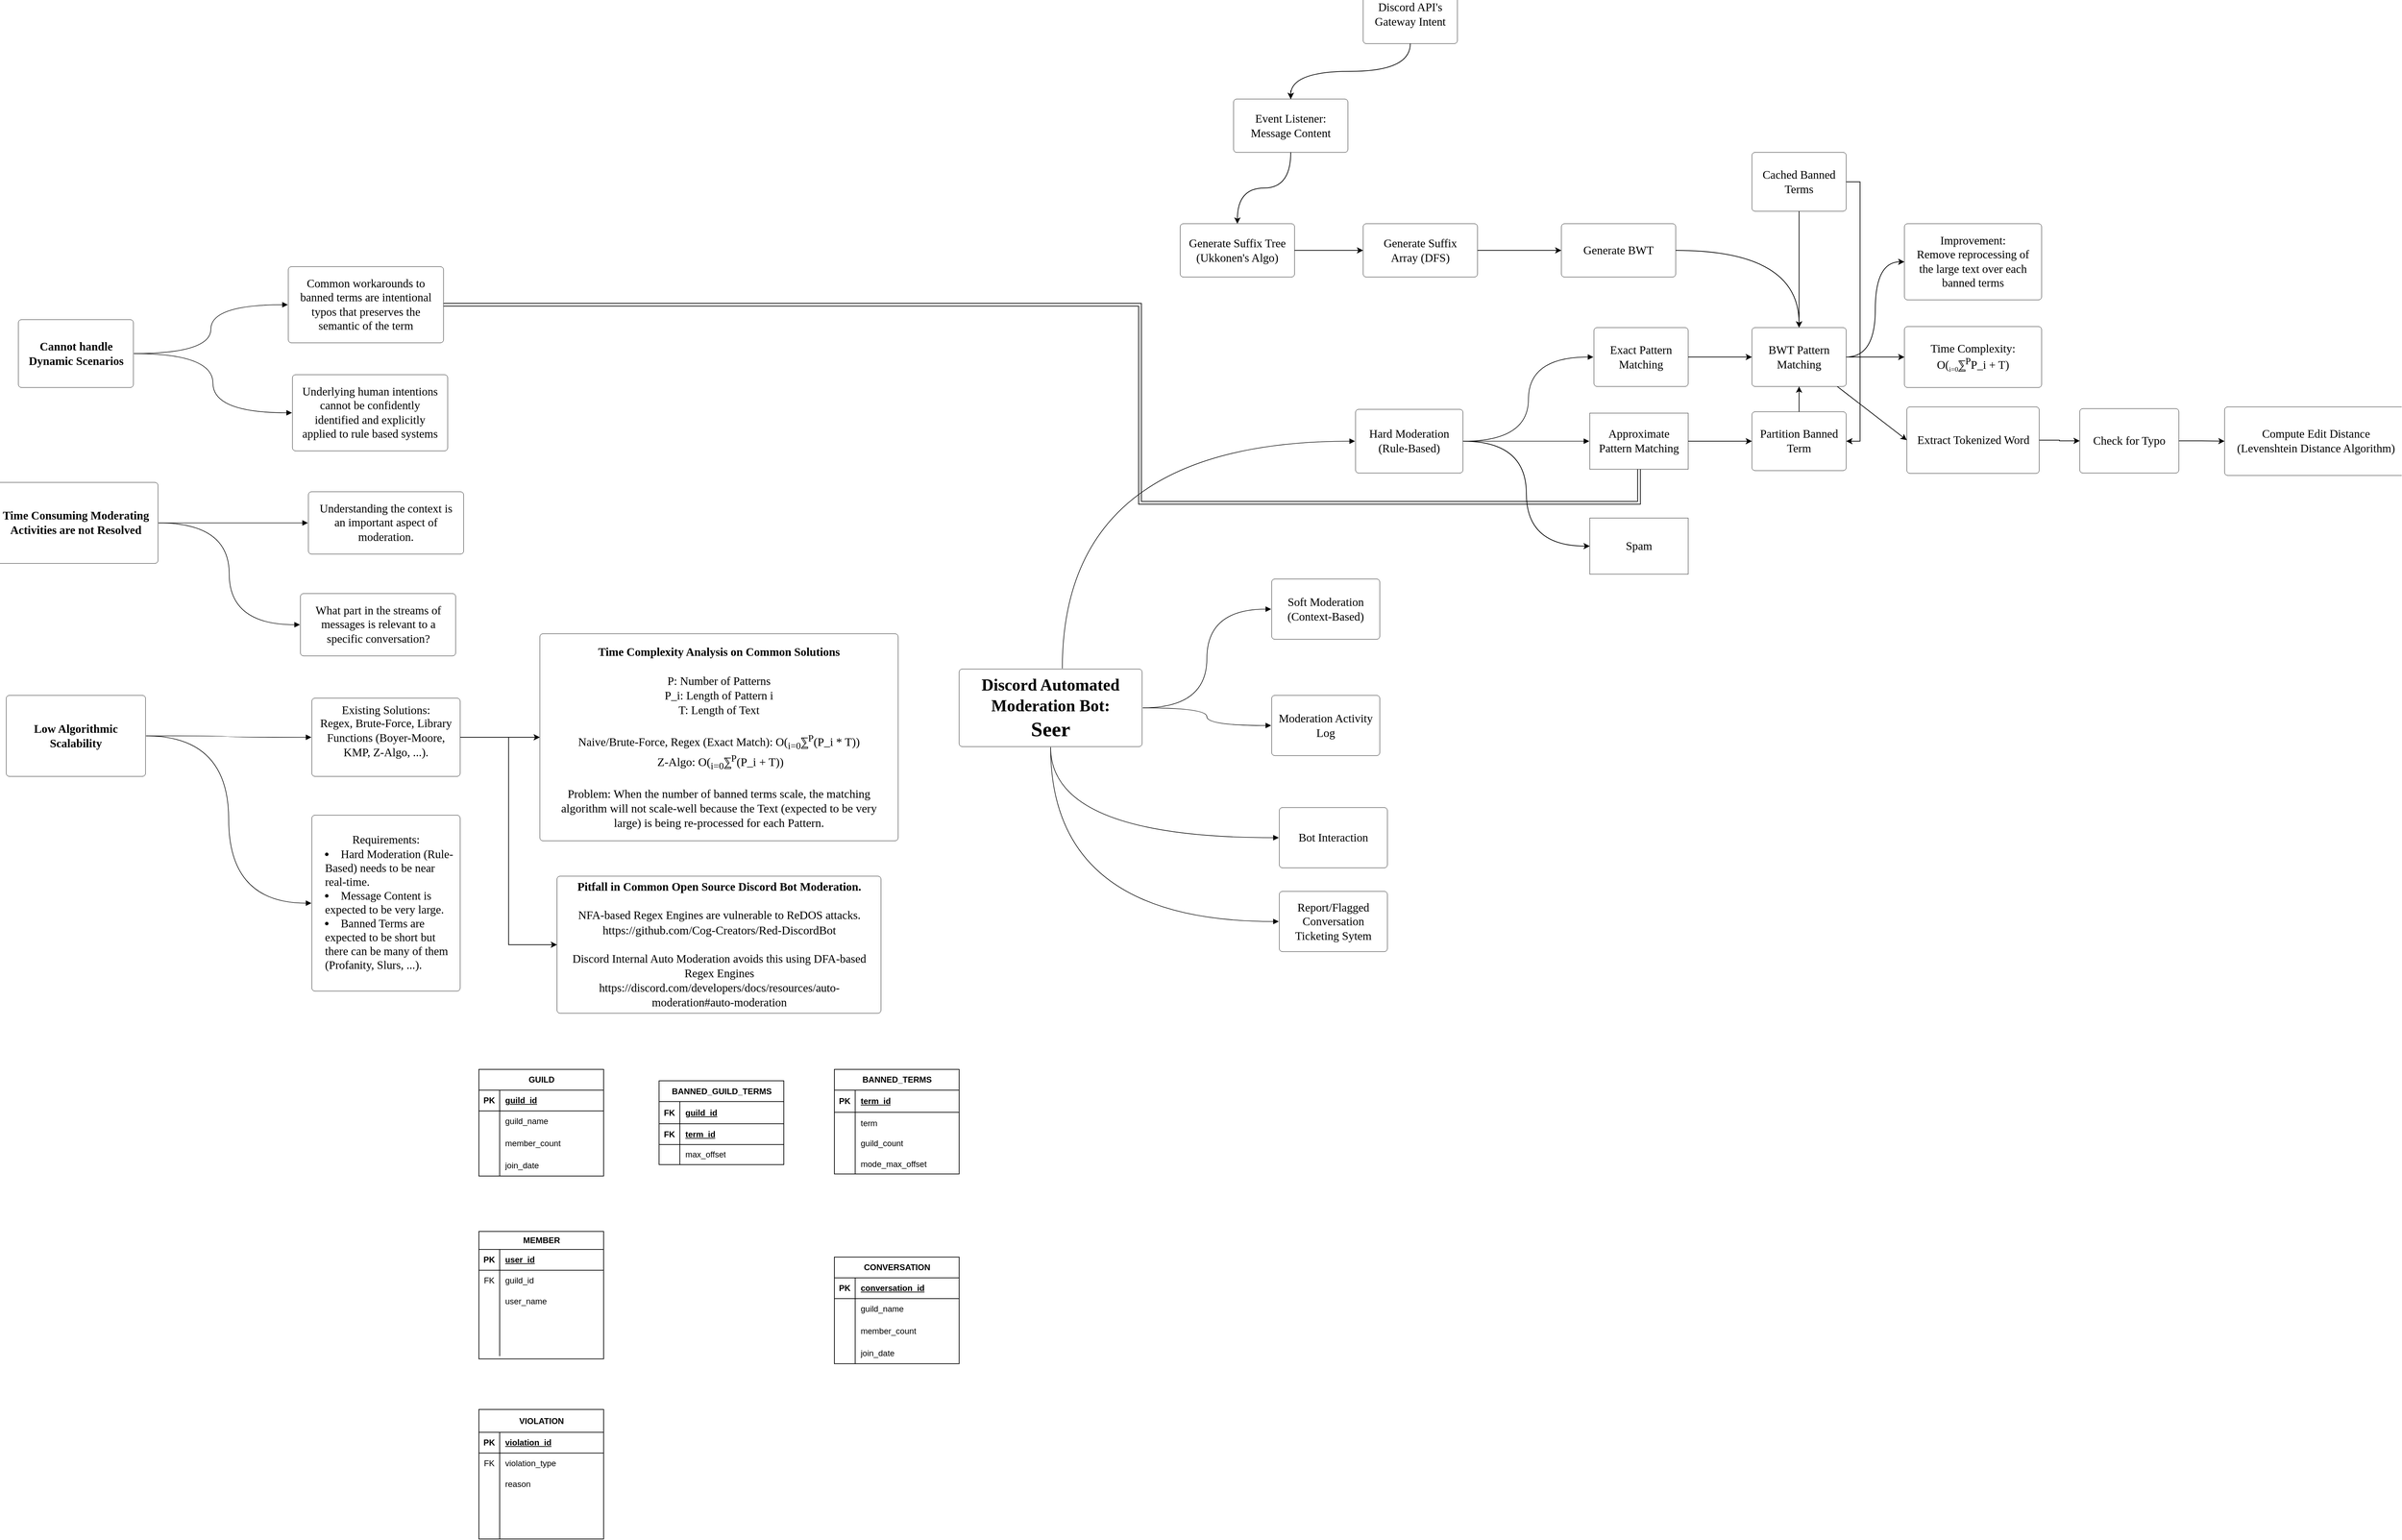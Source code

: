 <mxfile version="27.1.6">
  <diagram name="Page-1" id="3XNTFxSQYcCCBhyseWvk">
    <mxGraphModel dx="2816" dy="926" grid="1" gridSize="11" guides="1" tooltips="1" connect="1" arrows="1" fold="1" page="0" pageScale="1" pageWidth="850" pageHeight="1100" background="none" math="0" shadow="0">
      <root>
        <mxCell id="0" />
        <mxCell id="1" parent="0" />
        <mxCell id="2FGFBQ_vrIf0yYBramS8-2" value="&lt;div style=&quot;display: flex; justify-content: center; text-align: center; align-items: baseline; line-height: 1.25; margin-top: -2px;&quot;&gt;&lt;b style=&quot;&quot;&gt;&lt;font style=&quot;&quot;&gt;&lt;span style=&quot;font-size: 24px;&quot;&gt;Discord Automated Moderation Bot:&lt;/span&gt;&lt;br&gt;&lt;font style=&quot;font-size: 30px;&quot;&gt;Seer&lt;/font&gt;&lt;/font&gt;&lt;/b&gt;&lt;/div&gt;" style="html=1;overflow=block;blockSpacing=1;whiteSpace=wrap;fontSize=13;fontFamily=Liberation Serif;spacing=9;strokeOpacity=100;rounded=1;absoluteArcSize=1;arcSize=9;strokeWidth=NaN;lucidId=I~zrBP98Rxq1;" parent="1" vertex="1">
          <mxGeometry x="-429" y="944" width="264" height="112" as="geometry" />
        </mxCell>
        <mxCell id="2FGFBQ_vrIf0yYBramS8-3" value="&lt;b&gt;Cannot handle Dynamic Scenarios&lt;/b&gt;" style="html=1;overflow=block;blockSpacing=1;whiteSpace=wrap;fontSize=16.7;fontFamily=Liberation Serif;spacing=9;strokeOpacity=100;rounded=1;absoluteArcSize=1;arcSize=9;strokeWidth=NaN;lucidId=sbArgqK342RI;" parent="1" vertex="1">
          <mxGeometry x="-1786.5" y="439.5" width="166" height="98" as="geometry" />
        </mxCell>
        <mxCell id="2FGFBQ_vrIf0yYBramS8-4" value="&lt;b&gt;Time Consuming Moderating Activities are not Resolved&lt;/b&gt;" style="html=1;overflow=block;blockSpacing=1;whiteSpace=wrap;fontSize=16.7;fontFamily=Liberation Serif;spacing=9;strokeOpacity=100;rounded=1;absoluteArcSize=1;arcSize=9;strokeWidth=NaN;lucidId=EdAr~.gA0~f1;" parent="1" vertex="1">
          <mxGeometry x="-1822" y="674.5" width="237" height="117" as="geometry" />
        </mxCell>
        <mxCell id="2FGFBQ_vrIf0yYBramS8-5" value="&lt;b&gt;Low Algorithmic Scalability&lt;/b&gt;" style="html=1;overflow=block;blockSpacing=1;whiteSpace=wrap;fontSize=16.7;fontFamily=Liberation Serif;spacing=9;strokeOpacity=100;rounded=1;absoluteArcSize=1;arcSize=9;strokeWidth=NaN;lucidId=ShArEx~Lhpjt;" parent="1" vertex="1">
          <mxGeometry x="-1804" y="982" width="201" height="117" as="geometry" />
        </mxCell>
        <mxCell id="a9H1on18fe4t332UjABL-3" style="edgeStyle=orthogonalEdgeStyle;curved=1;rounded=0;orthogonalLoop=1;jettySize=auto;html=1;exitX=1;exitY=0.5;exitDx=0;exitDy=0;entryX=0;entryY=0.5;entryDx=0;entryDy=0;" parent="1" source="2FGFBQ_vrIf0yYBramS8-6" target="a9H1on18fe4t332UjABL-1" edge="1">
          <mxGeometry relative="1" as="geometry" />
        </mxCell>
        <mxCell id="2FGFBQ_vrIf0yYBramS8-6" value="Hard Moderation (Rule-Based)" style="html=1;overflow=block;blockSpacing=1;whiteSpace=wrap;fontSize=16.7;fontFamily=Liberation Serif;spacing=9;strokeOpacity=100;rounded=1;absoluteArcSize=1;arcSize=9;strokeWidth=NaN;lucidId=SkArhsacxUcV;" parent="1" vertex="1">
          <mxGeometry x="143" y="569" width="155" height="92" as="geometry" />
        </mxCell>
        <mxCell id="2FGFBQ_vrIf0yYBramS8-7" value="Soft Moderation (Context-Based)" style="html=1;overflow=block;blockSpacing=1;whiteSpace=wrap;fontSize=16.7;fontFamily=Liberation Serif;spacing=9;strokeOpacity=100;rounded=1;absoluteArcSize=1;arcSize=9;strokeWidth=NaN;lucidId=1kArZPC6Tyem;" parent="1" vertex="1">
          <mxGeometry x="22" y="814" width="156" height="87" as="geometry" />
        </mxCell>
        <mxCell id="2FGFBQ_vrIf0yYBramS8-8" value="" style="html=1;jettySize=18;whiteSpace=wrap;fontSize=13;strokeOpacity=100;strokeWidth=0.8;rounded=1;arcSize=12;curved=1;startArrow=none;endArrow=block;endFill=1;exitX=0.564;exitY=-0.008;exitPerimeter=0;entryX=-0.005;entryY=0.5;entryPerimeter=0;lucidId=BlAr1ml1R~h.;edgeStyle=orthogonalEdgeStyle;" parent="1" source="2FGFBQ_vrIf0yYBramS8-2" target="2FGFBQ_vrIf0yYBramS8-6" edge="1">
          <mxGeometry width="100" height="100" relative="1" as="geometry" />
        </mxCell>
        <mxCell id="2FGFBQ_vrIf0yYBramS8-9" value="" style="html=1;jettySize=18;whiteSpace=wrap;fontSize=13;strokeOpacity=100;strokeWidth=0.8;rounded=1;arcSize=12;curved=1;startArrow=none;endArrow=block;endFill=1;exitX=1.004;exitY=0.5;exitPerimeter=0;entryX=-0.005;entryY=0.5;entryPerimeter=0;lucidId=DlArk4mFL0Jv;edgeStyle=orthogonalEdgeStyle;" parent="1" source="2FGFBQ_vrIf0yYBramS8-2" target="2FGFBQ_vrIf0yYBramS8-7" edge="1">
          <mxGeometry width="100" height="100" relative="1" as="geometry" />
        </mxCell>
        <mxCell id="2FGFBQ_vrIf0yYBramS8-10" value="Report/Flagged Conversation Ticketing Sytem" style="html=1;overflow=block;blockSpacing=1;whiteSpace=wrap;fontSize=16.7;fontFamily=Liberation Serif;spacing=9;strokeOpacity=100;rounded=1;absoluteArcSize=1;arcSize=9;strokeWidth=NaN;lucidId=cmArEo6nTfix;" parent="1" vertex="1">
          <mxGeometry x="33" y="1265" width="156" height="87" as="geometry" />
        </mxCell>
        <mxCell id="2FGFBQ_vrIf0yYBramS8-11" value="" style="html=1;jettySize=18;whiteSpace=wrap;fontSize=13;strokeOpacity=100;strokeWidth=0.8;rounded=1;arcSize=12;curved=1;startArrow=none;endArrow=block;endFill=1;exitX=0.5;exitY=1.008;exitPerimeter=0;entryX=-0.005;entryY=0.5;entryPerimeter=0;lucidId=1nArkaziF4ny;edgeStyle=orthogonalEdgeStyle;" parent="1" source="2FGFBQ_vrIf0yYBramS8-2" target="2FGFBQ_vrIf0yYBramS8-10" edge="1">
          <mxGeometry width="100" height="100" relative="1" as="geometry" />
        </mxCell>
        <mxCell id="2FGFBQ_vrIf0yYBramS8-12" value="Moderation Activity Log" style="html=1;overflow=block;blockSpacing=1;whiteSpace=wrap;fontSize=16.7;fontFamily=Liberation Serif;spacing=9;strokeOpacity=100;rounded=1;absoluteArcSize=1;arcSize=9;strokeWidth=NaN;lucidId=9nArPjrvxXt1;" parent="1" vertex="1">
          <mxGeometry x="22" y="982" width="156" height="87" as="geometry" />
        </mxCell>
        <mxCell id="2FGFBQ_vrIf0yYBramS8-13" value="" style="html=1;jettySize=18;whiteSpace=wrap;fontSize=13;strokeOpacity=100;strokeWidth=0.8;rounded=1;arcSize=12;curved=1;startArrow=none;endArrow=block;endFill=1;exitX=1.004;exitY=0.5;exitPerimeter=0;entryX=-0.005;entryY=0.5;entryPerimeter=0;lucidId=poArhmmf1yh7;edgeStyle=orthogonalEdgeStyle;" parent="1" source="2FGFBQ_vrIf0yYBramS8-2" target="2FGFBQ_vrIf0yYBramS8-12" edge="1">
          <mxGeometry width="100" height="100" relative="1" as="geometry" />
        </mxCell>
        <mxCell id="NHAxA7DP7fW1XG9nDN0d-18" style="edgeStyle=orthogonalEdgeStyle;curved=1;rounded=0;orthogonalLoop=1;jettySize=auto;html=1;exitX=1;exitY=0.5;exitDx=0;exitDy=0;" parent="1" source="2FGFBQ_vrIf0yYBramS8-14" target="NHAxA7DP7fW1XG9nDN0d-17" edge="1">
          <mxGeometry relative="1" as="geometry" />
        </mxCell>
        <mxCell id="2FGFBQ_vrIf0yYBramS8-14" value="Exact Pattern Matching" style="html=1;overflow=block;blockSpacing=1;whiteSpace=wrap;fontSize=16.7;fontFamily=Liberation Serif;spacing=9;strokeOpacity=100;rounded=1;absoluteArcSize=1;arcSize=9;strokeWidth=NaN;lucidId=.oArof~L8ejZ;" parent="1" vertex="1">
          <mxGeometry x="487" y="451" width="136" height="85" as="geometry" />
        </mxCell>
        <mxCell id="2FGFBQ_vrIf0yYBramS8-46" style="edgeStyle=orthogonalEdgeStyle;shape=link;rounded=0;orthogonalLoop=1;jettySize=auto;html=1;entryX=1;entryY=0.5;entryDx=0;entryDy=0;" parent="1" source="2FGFBQ_vrIf0yYBramS8-15" target="2FGFBQ_vrIf0yYBramS8-20" edge="1">
          <mxGeometry relative="1" as="geometry">
            <Array as="points">
              <mxPoint x="552" y="704" />
              <mxPoint x="-168" y="704" />
              <mxPoint x="-168" y="418" />
              <mxPoint x="-1167" y="418" />
            </Array>
          </mxGeometry>
        </mxCell>
        <mxCell id="NHAxA7DP7fW1XG9nDN0d-35" style="edgeStyle=orthogonalEdgeStyle;curved=1;rounded=0;orthogonalLoop=1;jettySize=auto;html=1;" parent="1" source="2FGFBQ_vrIf0yYBramS8-15" target="NHAxA7DP7fW1XG9nDN0d-30" edge="1">
          <mxGeometry relative="1" as="geometry" />
        </mxCell>
        <mxCell id="2FGFBQ_vrIf0yYBramS8-15" value="Approximate Pattern Matching" style="html=1;overflow=block;blockSpacing=1;whiteSpace=wrap;fontSize=16.7;fontFamily=Liberation Serif;spacing=9;strokeOpacity=100;rounded=1;absoluteArcSize=1;arcSize=0;strokeWidth=NaN;lucidId=jpArh5tXi4C4;" parent="1" vertex="1">
          <mxGeometry x="481" y="574.5" width="142" height="81" as="geometry" />
        </mxCell>
        <mxCell id="2FGFBQ_vrIf0yYBramS8-16" value="" style="html=1;jettySize=18;whiteSpace=wrap;fontSize=13;strokeOpacity=100;strokeWidth=0.8;rounded=1;arcSize=12;curved=1;startArrow=none;endArrow=block;endFill=1;exitX=1.005;exitY=0.5;exitPerimeter=0;entryX=-0.006;entryY=0.5;entryPerimeter=0;lucidId=zpArzoGXioJ0;edgeStyle=orthogonalEdgeStyle;" parent="1" source="2FGFBQ_vrIf0yYBramS8-6" target="2FGFBQ_vrIf0yYBramS8-14" edge="1">
          <mxGeometry width="100" height="100" relative="1" as="geometry" />
        </mxCell>
        <mxCell id="2FGFBQ_vrIf0yYBramS8-17" value="" style="html=1;jettySize=18;whiteSpace=wrap;fontSize=13;strokeOpacity=100;strokeWidth=0.8;rounded=1;arcSize=12;curved=1;startArrow=none;endArrow=block;endFill=1;exitX=1.005;exitY=0.5;exitPerimeter=0;entryX=-0.005;entryY=0.5;entryPerimeter=0;lucidId=FpArXSA7FsKY;edgeStyle=orthogonalEdgeStyle;" parent="1" source="2FGFBQ_vrIf0yYBramS8-6" target="2FGFBQ_vrIf0yYBramS8-15" edge="1">
          <mxGeometry width="100" height="100" relative="1" as="geometry" />
        </mxCell>
        <mxCell id="2FGFBQ_vrIf0yYBramS8-20" value="Common workarounds to banned terms are intentional typos that preserves the semantic of the term " style="html=1;overflow=block;blockSpacing=1;whiteSpace=wrap;fontSize=16.7;fontFamily=Liberation Serif;spacing=9;strokeOpacity=100;rounded=1;absoluteArcSize=1;arcSize=9;strokeWidth=NaN;lucidId=GMQrAjSrDB5_;" parent="1" vertex="1">
          <mxGeometry x="-1397" y="363" width="224" height="110" as="geometry" />
        </mxCell>
        <mxCell id="2FGFBQ_vrIf0yYBramS8-22" value="Underlying human intentions cannot be confidently identified and explicitly applied to rule based systems" style="html=1;overflow=block;blockSpacing=1;whiteSpace=wrap;fontSize=16.7;fontFamily=Liberation Serif;spacing=9;strokeOpacity=100;rounded=1;absoluteArcSize=1;arcSize=9;strokeWidth=NaN;lucidId=fRQrsjbgfOsl;" parent="1" vertex="1">
          <mxGeometry x="-1391" y="519" width="224" height="110" as="geometry" />
        </mxCell>
        <mxCell id="2FGFBQ_vrIf0yYBramS8-21" value="" style="html=1;jettySize=18;whiteSpace=wrap;fontSize=13;strokeOpacity=100;strokeWidth=0.8;rounded=1;arcSize=12;curved=1;startArrow=none;endArrow=block;endFill=1;exitX=1.005;exitY=0.5;exitPerimeter=0;entryX=-0.003;entryY=0.5;entryPerimeter=0;lucidId=TQQr5YlVdPNO;edgeStyle=orthogonalEdgeStyle;" parent="1" source="2FGFBQ_vrIf0yYBramS8-3" target="2FGFBQ_vrIf0yYBramS8-20" edge="1">
          <mxGeometry width="100" height="100" relative="1" as="geometry" />
        </mxCell>
        <mxCell id="2FGFBQ_vrIf0yYBramS8-23" value="" style="html=1;jettySize=18;whiteSpace=wrap;fontSize=13;strokeOpacity=100;strokeWidth=0.8;rounded=1;arcSize=12;curved=1;startArrow=none;endArrow=block;endFill=1;exitX=1.005;exitY=0.5;exitPerimeter=0;entryX=-0.003;entryY=0.5;entryPerimeter=0;lucidId=h.RrzyvCOwPt;edgeStyle=orthogonalEdgeStyle;" parent="1" source="2FGFBQ_vrIf0yYBramS8-3" target="2FGFBQ_vrIf0yYBramS8-22" edge="1">
          <mxGeometry width="100" height="100" relative="1" as="geometry" />
        </mxCell>
        <mxCell id="2FGFBQ_vrIf0yYBramS8-24" value="Understanding the context is an important aspect of moderation." style="html=1;overflow=block;blockSpacing=1;whiteSpace=wrap;fontSize=16.7;fontFamily=Liberation Serif;spacing=9;strokeOpacity=100;rounded=1;absoluteArcSize=1;arcSize=9;strokeWidth=NaN;lucidId=7dSrX2SArxJk;" parent="1" vertex="1">
          <mxGeometry x="-1368" y="688" width="224" height="90" as="geometry" />
        </mxCell>
        <mxCell id="2FGFBQ_vrIf0yYBramS8-25" value="" style="html=1;jettySize=18;whiteSpace=wrap;fontSize=13;strokeOpacity=100;strokeWidth=0.8;rounded=1;arcSize=12;curved=1;startArrow=none;endArrow=block;endFill=1;exitX=1.003;exitY=0.5;exitPerimeter=0;entryX=-0.003;entryY=0.5;entryPerimeter=0;lucidId=noSrhINv7O~1;edgeStyle=orthogonalEdgeStyle;" parent="1" source="2FGFBQ_vrIf0yYBramS8-4" target="2FGFBQ_vrIf0yYBramS8-24" edge="1">
          <mxGeometry width="100" height="100" relative="1" as="geometry" />
        </mxCell>
        <mxCell id="2FGFBQ_vrIf0yYBramS8-26" value="What part in the streams of messages is relevant to a specific conversation?" style="html=1;overflow=block;blockSpacing=1;whiteSpace=wrap;fontSize=16.7;fontFamily=Liberation Serif;spacing=9;strokeOpacity=100;rounded=1;absoluteArcSize=1;arcSize=9;strokeWidth=NaN;lucidId=QoSrdTFWGcnr;" parent="1" vertex="1">
          <mxGeometry x="-1379.5" y="835" width="224" height="90" as="geometry" />
        </mxCell>
        <mxCell id="2FGFBQ_vrIf0yYBramS8-27" value="" style="html=1;jettySize=18;whiteSpace=wrap;fontSize=13;strokeOpacity=100;strokeWidth=0.8;rounded=1;arcSize=12;curved=1;startArrow=none;endArrow=block;endFill=1;exitX=1.003;exitY=0.5;exitPerimeter=0;entryX=-0.003;entryY=0.5;entryPerimeter=0;lucidId=ypSrLVchJN8V;edgeStyle=orthogonalEdgeStyle;" parent="1" source="2FGFBQ_vrIf0yYBramS8-4" target="2FGFBQ_vrIf0yYBramS8-26" edge="1">
          <mxGeometry width="100" height="100" relative="1" as="geometry" />
        </mxCell>
        <mxCell id="cgpnfaBYFZRDmZWE0M_2-11" style="edgeStyle=orthogonalEdgeStyle;rounded=0;orthogonalLoop=1;jettySize=auto;html=1;" parent="1" source="2FGFBQ_vrIf0yYBramS8-28" target="NHAxA7DP7fW1XG9nDN0d-24" edge="1">
          <mxGeometry relative="1" as="geometry">
            <mxPoint x="-1045" y="1025.235" as="targetPoint" />
          </mxGeometry>
        </mxCell>
        <mxCell id="cgpnfaBYFZRDmZWE0M_2-12" style="edgeStyle=orthogonalEdgeStyle;rounded=0;orthogonalLoop=1;jettySize=auto;html=1;entryX=0;entryY=0.5;entryDx=0;entryDy=0;" parent="1" source="2FGFBQ_vrIf0yYBramS8-28" target="cgpnfaBYFZRDmZWE0M_2-2" edge="1">
          <mxGeometry relative="1" as="geometry" />
        </mxCell>
        <mxCell id="2FGFBQ_vrIf0yYBramS8-28" value="&lt;div style=&quot;display: flex; justify-content: center; text-align: center; align-items: baseline; font-size: 0; line-height: 1.25;margin-top: -2px;&quot;&gt;&lt;span&gt;&lt;span style=&quot;font-size:16.7px;font-family: Liberation Serif;&quot;&gt;Existing Solutions:&#xa;&lt;/span&gt;&lt;/span&gt;&lt;/div&gt;&lt;div style=&quot;display: flex; justify-content: center; text-align: center; align-items: baseline; font-size: 0; line-height: 1.25;margin-top: -2px;&quot;&gt;&lt;span&gt;&lt;span style=&quot;font-size:16.7px;font-family: Liberation Serif;&quot;&gt;Regex, Brute-Force, Library Functions (Boyer-Moore, KMP, Z-Algo, ...).&#xa;&lt;/span&gt;&lt;/span&gt;&lt;/div&gt;&lt;div style=&quot;display: flex; justify-content: center; text-align: center; align-items: baseline; font-size: 0; line-height: 1.25;margin-top: -2px;&quot;&gt;&lt;span&gt;&lt;span style=&quot;font-size:16.7px;font-family: Liberation Serif;&quot;&gt;&#xa;&lt;/span&gt;&lt;/span&gt;&lt;/div&gt;&lt;div style=&quot;display: flex; justify-content: center; text-align: center; align-items: baseline; font-size: 0; line-height: 1.25;margin-top: -2px;&quot;&gt;&lt;span&gt;&lt;/span&gt;&lt;/div&gt;" style="html=1;overflow=block;blockSpacing=1;whiteSpace=wrap;fontSize=13;fontFamily=Liberation Serif;spacing=9;strokeOpacity=100;rounded=1;absoluteArcSize=1;arcSize=9;strokeWidth=NaN;lucidId=gzSr-hWCiP87;" parent="1" vertex="1">
          <mxGeometry x="-1363" y="986" width="214" height="113" as="geometry" />
        </mxCell>
        <mxCell id="2FGFBQ_vrIf0yYBramS8-29" value="" style="html=1;jettySize=18;whiteSpace=wrap;fontSize=13;strokeOpacity=100;strokeWidth=0.8;rounded=1;arcSize=12;curved=1;startArrow=none;endArrow=block;endFill=1;exitX=1.004;exitY=0.5;exitPerimeter=0;entryX=-0.003;entryY=0.5;entryPerimeter=0;lucidId=uXSrF3_nDw2J;edgeStyle=orthogonalEdgeStyle;" parent="1" source="2FGFBQ_vrIf0yYBramS8-5" target="2FGFBQ_vrIf0yYBramS8-28" edge="1">
          <mxGeometry width="100" height="100" relative="1" as="geometry" />
        </mxCell>
        <mxCell id="2FGFBQ_vrIf0yYBramS8-30" value="&lt;div style=&quot;display: flex; justify-content: center; text-align: center; align-items: baseline; font-size: 0; line-height: 1.25;margin-top: -2px;&quot;&gt;&lt;span&gt;&lt;span style=&quot;font-size:16.7px;font-family: Liberation Serif;&quot;&gt;Requirements:&#xa;&lt;/span&gt;&lt;/span&gt;&lt;/div&gt;&lt;ul style=&quot;margin: 0px; padding-left: 10px;list-style-position: inside; list-style-type:disc&quot;&gt;&lt;li style=&quot;text-align:left;font-size:16.7px;&quot;&gt;&lt;span style=&quot;margin-left: 0px;margin-top: -2px;&quot;&gt;&lt;span style=&quot;font-size:16.7px;font-family: Liberation Serif;&quot;&gt;Hard Moderation (Rule-Based) needs to be near real-time.&lt;/span&gt;&lt;/span&gt;&lt;/li&gt;&lt;li style=&quot;text-align:left;font-size:16.7px;&quot;&gt;&lt;span style=&quot;margin-left: 0px;margin-top: -2px;&quot;&gt;&lt;span style=&quot;font-size:16.7px;font-family: Liberation Serif;&quot;&gt;Message Content is expected to be very large.&lt;/span&gt;&lt;/span&gt;&lt;/li&gt;&lt;li style=&quot;text-align:left;font-size:16.7px;&quot;&gt;&lt;span style=&quot;margin-left: 0px;margin-top: -2px;&quot;&gt;&lt;span style=&quot;font-size:16.7px;font-family: Liberation Serif;&quot;&gt;Banned Terms are expected to be short but there can be many of them (Profanity, Slurs, ...).&lt;/span&gt;&lt;/span&gt;&lt;/li&gt;&lt;/ul&gt;" style="html=1;overflow=block;blockSpacing=1;whiteSpace=wrap;fontSize=13;fontFamily=Liberation Serif;spacing=9;strokeOpacity=100;rounded=1;absoluteArcSize=1;arcSize=9;strokeWidth=NaN;lucidId=QYSrCihSnzUK;" parent="1" vertex="1">
          <mxGeometry x="-1363" y="1155" width="214" height="254" as="geometry" />
        </mxCell>
        <mxCell id="2FGFBQ_vrIf0yYBramS8-31" value="" style="html=1;jettySize=18;whiteSpace=wrap;fontSize=13;strokeOpacity=100;strokeWidth=0.8;rounded=1;arcSize=12;curved=1;startArrow=none;endArrow=block;endFill=1;exitX=1.004;exitY=0.5;exitPerimeter=0;entryX=-0.003;entryY=0.5;entryPerimeter=0;lucidId=D3SrOBuwcNAi;edgeStyle=orthogonalEdgeStyle;" parent="1" source="2FGFBQ_vrIf0yYBramS8-5" target="2FGFBQ_vrIf0yYBramS8-30" edge="1">
          <mxGeometry width="100" height="100" relative="1" as="geometry" />
        </mxCell>
        <mxCell id="2FGFBQ_vrIf0yYBramS8-32" value="Bot Interaction" style="html=1;overflow=block;blockSpacing=1;whiteSpace=wrap;fontSize=16.7;fontFamily=Liberation Serif;spacing=9;strokeOpacity=100;rounded=1;absoluteArcSize=1;arcSize=9;strokeWidth=NaN;lucidId=w5SrviVAnn.T;" parent="1" vertex="1">
          <mxGeometry x="33" y="1144" width="156" height="87" as="geometry" />
        </mxCell>
        <mxCell id="2FGFBQ_vrIf0yYBramS8-33" value="" style="html=1;jettySize=18;whiteSpace=wrap;fontSize=13;strokeOpacity=100;strokeWidth=0.8;rounded=1;arcSize=12;curved=1;startArrow=none;endArrow=block;endFill=1;exitX=0.5;exitY=1.008;exitPerimeter=0;entryX=-0.005;entryY=0.5;entryPerimeter=0;lucidId=Q5SrM94I4Yb1;edgeStyle=orthogonalEdgeStyle;" parent="1" source="2FGFBQ_vrIf0yYBramS8-2" target="2FGFBQ_vrIf0yYBramS8-32" edge="1">
          <mxGeometry width="100" height="100" relative="1" as="geometry" />
        </mxCell>
        <mxCell id="cgpnfaBYFZRDmZWE0M_2-2" value="&lt;div style=&quot;display: flex; justify-content: center; text-align: center; align-items: baseline; font-size: 0; line-height: 1.25;margin-top: -2px;&quot;&gt;&lt;span&gt;&lt;br&gt;&lt;/span&gt;&lt;/div&gt;&lt;div style=&quot;display: flex; justify-content: center; text-align: center; align-items: baseline; line-height: 1.25; margin-top: -2px; font-size: 0px;&quot;&gt;&lt;span&gt;&lt;span style=&quot;font-size:16.7px;font-family: Liberation Serif;&quot;&gt;&lt;b&gt;Pitfall in Common Open Source Discord Bot Moderation.&lt;br&gt;&amp;nbsp;&lt;/b&gt;&lt;br&gt;NFA-based Regex Engines are vulnerable to ReDOS attacks.&lt;br&gt;&lt;/span&gt;&lt;span style=&quot;font-size: 17px;&quot;&gt;https://github.com/Cog-Creators/Red-DiscordBot&lt;br&gt;&lt;/span&gt;&lt;span style=&quot;font-size:16.7px;font-family: Liberation Serif;&quot;&gt;&lt;br&gt;Discord Internal Auto Moderation avoids this using DFA-based Regex Engines&lt;br&gt;&lt;/span&gt;&lt;span style=&quot;font-size: 16.7px; text-align: left;&quot;&gt;https://discord.com/developers/docs/resources/auto-moderation#auto-moderation&lt;/span&gt;&lt;span style=&quot;font-size:16.7px;font-family: Liberation Serif;&quot;&gt;&lt;br&gt;&lt;br&gt;&lt;/span&gt;&lt;/span&gt;&lt;span&gt;&lt;span style=&quot;font-size:16.7px;font-family: Liberation Serif;&quot;&gt;&lt;br&gt;&lt;/span&gt;&lt;/span&gt;&lt;span&gt;&lt;span style=&quot;font-size:16.7px;font-family: Liberation Serif;&quot;&gt;&lt;br&gt;&lt;/span&gt;&lt;/span&gt;&lt;/div&gt;&lt;div style=&quot;display: flex; justify-content: center; text-align: center; align-items: baseline; font-size: 0; line-height: 1.25;margin-top: -2px;&quot;&gt;&lt;span&gt;&lt;/span&gt;&lt;/div&gt;" style="html=1;overflow=block;blockSpacing=1;whiteSpace=wrap;fontSize=13;fontFamily=Liberation Serif;spacing=9;strokeOpacity=100;rounded=1;absoluteArcSize=1;arcSize=9;strokeWidth=NaN;lucidId=N-SrfeByA0jb;" parent="1" vertex="1">
          <mxGeometry x="-1009.25" y="1243" width="467.5" height="198" as="geometry" />
        </mxCell>
        <mxCell id="NHAxA7DP7fW1XG9nDN0d-4" style="edgeStyle=orthogonalEdgeStyle;curved=1;rounded=0;orthogonalLoop=1;jettySize=auto;html=1;exitX=0.5;exitY=1;exitDx=0;exitDy=0;" parent="1" source="NHAxA7DP7fW1XG9nDN0d-1" target="NHAxA7DP7fW1XG9nDN0d-2" edge="1">
          <mxGeometry relative="1" as="geometry" />
        </mxCell>
        <mxCell id="NHAxA7DP7fW1XG9nDN0d-1" value="Discord API&#39;s Gateway Intent" style="html=1;overflow=block;blockSpacing=1;whiteSpace=wrap;fontSize=16.7;fontFamily=Liberation Serif;spacing=9;strokeOpacity=100;rounded=1;absoluteArcSize=1;arcSize=9;strokeWidth=NaN;lucidId=.oArof~L8ejZ;" parent="1" vertex="1">
          <mxGeometry x="154" y="-44" width="136" height="85" as="geometry" />
        </mxCell>
        <mxCell id="NHAxA7DP7fW1XG9nDN0d-10" style="edgeStyle=orthogonalEdgeStyle;curved=1;rounded=0;orthogonalLoop=1;jettySize=auto;html=1;exitX=0.5;exitY=1;exitDx=0;exitDy=0;" parent="1" source="NHAxA7DP7fW1XG9nDN0d-2" target="NHAxA7DP7fW1XG9nDN0d-9" edge="1">
          <mxGeometry relative="1" as="geometry" />
        </mxCell>
        <mxCell id="NHAxA7DP7fW1XG9nDN0d-14" style="edgeStyle=orthogonalEdgeStyle;curved=1;rounded=0;orthogonalLoop=1;jettySize=auto;html=1;" parent="1" source="NHAxA7DP7fW1XG9nDN0d-2" edge="1">
          <mxGeometry relative="1" as="geometry">
            <mxPoint x="49.5" y="121" as="targetPoint" />
          </mxGeometry>
        </mxCell>
        <mxCell id="NHAxA7DP7fW1XG9nDN0d-2" value="Event Listener:&lt;br&gt;Message Content" style="html=1;overflow=block;blockSpacing=1;whiteSpace=wrap;fontSize=16.7;fontFamily=Liberation Serif;spacing=9;strokeOpacity=100;rounded=1;absoluteArcSize=1;arcSize=9;strokeWidth=NaN;lucidId=.oArof~L8ejZ;" parent="1" vertex="1">
          <mxGeometry x="-33" y="121" width="165" height="77" as="geometry" />
        </mxCell>
        <mxCell id="NHAxA7DP7fW1XG9nDN0d-13" style="edgeStyle=orthogonalEdgeStyle;curved=1;rounded=0;orthogonalLoop=1;jettySize=auto;html=1;exitX=1;exitY=0.5;exitDx=0;exitDy=0;" parent="1" source="NHAxA7DP7fW1XG9nDN0d-9" target="NHAxA7DP7fW1XG9nDN0d-12" edge="1">
          <mxGeometry relative="1" as="geometry" />
        </mxCell>
        <mxCell id="NHAxA7DP7fW1XG9nDN0d-9" value="Generate Suffix Tree (Ukkonen&#39;s Algo)" style="html=1;overflow=block;blockSpacing=1;whiteSpace=wrap;fontSize=16.7;fontFamily=Liberation Serif;spacing=9;strokeOpacity=100;rounded=1;absoluteArcSize=1;arcSize=9;strokeWidth=NaN;lucidId=.oArof~L8ejZ;" parent="1" vertex="1">
          <mxGeometry x="-110" y="301" width="165" height="77" as="geometry" />
        </mxCell>
        <mxCell id="NHAxA7DP7fW1XG9nDN0d-16" style="edgeStyle=orthogonalEdgeStyle;curved=1;rounded=0;orthogonalLoop=1;jettySize=auto;html=1;exitX=1;exitY=0.5;exitDx=0;exitDy=0;" parent="1" source="NHAxA7DP7fW1XG9nDN0d-12" target="NHAxA7DP7fW1XG9nDN0d-15" edge="1">
          <mxGeometry relative="1" as="geometry" />
        </mxCell>
        <mxCell id="NHAxA7DP7fW1XG9nDN0d-12" value="Generate Suffix Array (DFS)" style="html=1;overflow=block;blockSpacing=1;whiteSpace=wrap;fontSize=16.7;fontFamily=Liberation Serif;spacing=9;strokeOpacity=100;rounded=1;absoluteArcSize=1;arcSize=9;strokeWidth=NaN;lucidId=.oArof~L8ejZ;" parent="1" vertex="1">
          <mxGeometry x="154" y="301" width="165" height="77" as="geometry" />
        </mxCell>
        <mxCell id="NHAxA7DP7fW1XG9nDN0d-22" style="edgeStyle=orthogonalEdgeStyle;curved=1;rounded=0;orthogonalLoop=1;jettySize=auto;html=1;exitX=1;exitY=0.5;exitDx=0;exitDy=0;" parent="1" source="NHAxA7DP7fW1XG9nDN0d-15" target="NHAxA7DP7fW1XG9nDN0d-17" edge="1">
          <mxGeometry relative="1" as="geometry" />
        </mxCell>
        <mxCell id="NHAxA7DP7fW1XG9nDN0d-15" value="Generate BWT" style="html=1;overflow=block;blockSpacing=1;whiteSpace=wrap;fontSize=16.7;fontFamily=Liberation Serif;spacing=9;strokeOpacity=100;rounded=1;absoluteArcSize=1;arcSize=9;strokeWidth=NaN;lucidId=.oArof~L8ejZ;" parent="1" vertex="1">
          <mxGeometry x="440" y="301" width="165" height="77" as="geometry" />
        </mxCell>
        <mxCell id="NHAxA7DP7fW1XG9nDN0d-26" style="edgeStyle=orthogonalEdgeStyle;curved=1;rounded=0;orthogonalLoop=1;jettySize=auto;html=1;exitX=1;exitY=0.5;exitDx=0;exitDy=0;" parent="1" source="NHAxA7DP7fW1XG9nDN0d-17" target="NHAxA7DP7fW1XG9nDN0d-25" edge="1">
          <mxGeometry relative="1" as="geometry" />
        </mxCell>
        <mxCell id="NHAxA7DP7fW1XG9nDN0d-28" style="edgeStyle=orthogonalEdgeStyle;curved=1;rounded=0;orthogonalLoop=1;jettySize=auto;html=1;entryX=0;entryY=0.5;entryDx=0;entryDy=0;" parent="1" source="NHAxA7DP7fW1XG9nDN0d-17" target="NHAxA7DP7fW1XG9nDN0d-27" edge="1">
          <mxGeometry relative="1" as="geometry" />
        </mxCell>
        <mxCell id="20R_17lT6FD7MGeCCTBO-6" style="rounded=0;orthogonalLoop=1;jettySize=auto;html=1;entryX=0;entryY=0.5;entryDx=0;entryDy=0;" parent="1" source="NHAxA7DP7fW1XG9nDN0d-17" target="20R_17lT6FD7MGeCCTBO-5" edge="1">
          <mxGeometry relative="1" as="geometry" />
        </mxCell>
        <mxCell id="NHAxA7DP7fW1XG9nDN0d-17" value="BWT Pattern Matching" style="html=1;overflow=block;blockSpacing=1;whiteSpace=wrap;fontSize=16.7;fontFamily=Liberation Serif;spacing=9;strokeOpacity=100;rounded=1;absoluteArcSize=1;arcSize=9;strokeWidth=NaN;lucidId=.oArof~L8ejZ;" parent="1" vertex="1">
          <mxGeometry x="715" y="451" width="136" height="85" as="geometry" />
        </mxCell>
        <mxCell id="NHAxA7DP7fW1XG9nDN0d-21" style="edgeStyle=orthogonalEdgeStyle;curved=1;rounded=0;orthogonalLoop=1;jettySize=auto;html=1;exitX=0.5;exitY=1;exitDx=0;exitDy=0;" parent="1" source="NHAxA7DP7fW1XG9nDN0d-20" target="NHAxA7DP7fW1XG9nDN0d-17" edge="1">
          <mxGeometry relative="1" as="geometry" />
        </mxCell>
        <mxCell id="NHAxA7DP7fW1XG9nDN0d-38" style="edgeStyle=orthogonalEdgeStyle;rounded=0;orthogonalLoop=1;jettySize=auto;html=1;exitX=1;exitY=0.5;exitDx=0;exitDy=0;entryX=1;entryY=0.5;entryDx=0;entryDy=0;" parent="1" source="NHAxA7DP7fW1XG9nDN0d-20" target="NHAxA7DP7fW1XG9nDN0d-30" edge="1">
          <mxGeometry relative="1" as="geometry" />
        </mxCell>
        <mxCell id="NHAxA7DP7fW1XG9nDN0d-20" value="Cached Banned Terms" style="html=1;overflow=block;blockSpacing=1;whiteSpace=wrap;fontSize=16.7;fontFamily=Liberation Serif;spacing=9;strokeOpacity=100;rounded=1;absoluteArcSize=1;arcSize=9;strokeWidth=NaN;lucidId=.oArof~L8ejZ;" parent="1" vertex="1">
          <mxGeometry x="715" y="198" width="136" height="85" as="geometry" />
        </mxCell>
        <mxCell id="NHAxA7DP7fW1XG9nDN0d-24" value="&lt;div style=&quot;display: flex; justify-content: center; align-items: baseline; line-height: 1.25; margin-top: -2px; font-size: 0px;&quot;&gt;&lt;span&gt;&lt;span style=&quot;font-size:16.7px;font-family: Liberation Serif;&quot;&gt;&lt;b&gt;Time Complexity Analysis on Common Solutions&lt;/b&gt;&lt;br&gt;&lt;br&gt;P: Number of Patterns&lt;br&gt;P_i: Length of Pattern i&lt;br&gt;T: Length of Text&lt;br&gt;&lt;br&gt;Naive/Brute-Force, Regex (Exact Match): O(&lt;sub&gt;i=0&lt;/sub&gt;&lt;/span&gt;&lt;span style=&quot;font-size: 17px; background-color: transparent; color: light-dark(rgb(0, 0, 0), rgb(255, 255, 255));&quot;&gt;⅀&lt;sup&gt;P&lt;/sup&gt;(P_i * T))&lt;br&gt;&amp;nbsp;Z-Algo: O(&lt;sub&gt;i=0&lt;/sub&gt;&lt;/span&gt;&lt;span style=&quot;font-size: 17px; background-color: transparent; color: light-dark(rgb(0, 0, 0), rgb(255, 255, 255));&quot;&gt;⅀&lt;sup&gt;P&lt;/sup&gt;(P_i + T))&lt;br&gt;&lt;/span&gt;&lt;span style=&quot;font-size: 17px; background-color: transparent; color: light-dark(rgb(0, 0, 0), rgb(255, 255, 255));&quot;&gt;&lt;br&gt;Problem: When the number of banned terms scale, the matching algorithm will not scale-well because the Text (expected to be very large) is being re-processed for each Pattern.&lt;/span&gt;&lt;/span&gt;&lt;sup&gt;P&lt;/sup&gt;&lt;span style=&quot;font-size: 17px;&quot;&gt;&lt;br&gt;&lt;/span&gt;&lt;/div&gt;&lt;div style=&quot;display: flex; justify-content: center; text-align: center; align-items: baseline; font-size: 0; line-height: 1.25;margin-top: -2px;&quot;&gt;&lt;span&gt;&lt;/span&gt;&lt;/div&gt;" style="html=1;overflow=block;blockSpacing=1;whiteSpace=wrap;fontSize=13;fontFamily=Liberation Serif;spacing=9;strokeOpacity=100;rounded=1;absoluteArcSize=1;arcSize=9;strokeWidth=NaN;lucidId=N-SrfeByA0jb;" parent="1" vertex="1">
          <mxGeometry x="-1034" y="893" width="517" height="299" as="geometry" />
        </mxCell>
        <mxCell id="NHAxA7DP7fW1XG9nDN0d-25" value="Time Complexity:&lt;br&gt;&lt;div&gt;O(&lt;span style=&quot;font-size: 11.806px;&quot;&gt;&lt;sub&gt;i=0&lt;/sub&gt;&lt;/span&gt;⅀&lt;sup&gt;P&lt;/sup&gt;P_i + T)&lt;/div&gt;" style="html=1;overflow=block;blockSpacing=1;whiteSpace=wrap;fontSize=16.7;fontFamily=Liberation Serif;spacing=9;strokeOpacity=100;rounded=1;absoluteArcSize=1;arcSize=9;strokeWidth=NaN;lucidId=.oArof~L8ejZ;" parent="1" vertex="1">
          <mxGeometry x="935" y="449.5" width="198" height="88" as="geometry" />
        </mxCell>
        <mxCell id="NHAxA7DP7fW1XG9nDN0d-27" value="Improvement:&lt;br&gt;Remove reprocessing of the large text over each banned terms" style="html=1;overflow=block;blockSpacing=1;whiteSpace=wrap;fontSize=16.7;fontFamily=Liberation Serif;spacing=9;strokeOpacity=100;rounded=1;absoluteArcSize=1;arcSize=9;strokeWidth=NaN;lucidId=.oArof~L8ejZ;" parent="1" vertex="1">
          <mxGeometry x="935" y="301" width="198" height="110" as="geometry" />
        </mxCell>
        <mxCell id="20R_17lT6FD7MGeCCTBO-2" style="edgeStyle=orthogonalEdgeStyle;rounded=0;orthogonalLoop=1;jettySize=auto;html=1;exitX=0.5;exitY=0;exitDx=0;exitDy=0;" parent="1" source="NHAxA7DP7fW1XG9nDN0d-30" target="NHAxA7DP7fW1XG9nDN0d-17" edge="1">
          <mxGeometry relative="1" as="geometry" />
        </mxCell>
        <mxCell id="NHAxA7DP7fW1XG9nDN0d-30" value="Partition Banned Term" style="html=1;overflow=block;blockSpacing=1;whiteSpace=wrap;fontSize=16.7;fontFamily=Liberation Serif;spacing=9;strokeOpacity=100;rounded=1;absoluteArcSize=1;arcSize=9;strokeWidth=NaN;lucidId=.oArof~L8ejZ;" parent="1" vertex="1">
          <mxGeometry x="715" y="572.5" width="136" height="85" as="geometry" />
        </mxCell>
        <mxCell id="NHAxA7DP7fW1XG9nDN0d-46" value="Compute Edit Distance (Levenshtein Distance Algorithm)" style="html=1;overflow=block;blockSpacing=1;whiteSpace=wrap;fontSize=16.7;fontFamily=Liberation Serif;spacing=9;strokeOpacity=100;rounded=1;absoluteArcSize=1;arcSize=9;strokeWidth=NaN;lucidId=.oArof~L8ejZ;" parent="1" vertex="1">
          <mxGeometry x="1397" y="565.5" width="264" height="99" as="geometry" />
        </mxCell>
        <mxCell id="20R_17lT6FD7MGeCCTBO-8" style="edgeStyle=orthogonalEdgeStyle;rounded=0;orthogonalLoop=1;jettySize=auto;html=1;exitX=1;exitY=0.5;exitDx=0;exitDy=0;" parent="1" source="20R_17lT6FD7MGeCCTBO-4" target="NHAxA7DP7fW1XG9nDN0d-46" edge="1">
          <mxGeometry relative="1" as="geometry" />
        </mxCell>
        <mxCell id="20R_17lT6FD7MGeCCTBO-4" value="Check for Typo" style="html=1;overflow=block;blockSpacing=1;whiteSpace=wrap;fontSize=16.7;fontFamily=Liberation Serif;spacing=9;strokeOpacity=100;rounded=1;absoluteArcSize=1;arcSize=9;strokeWidth=NaN;lucidId=.oArof~L8ejZ;" parent="1" vertex="1">
          <mxGeometry x="1188" y="568" width="143" height="93" as="geometry" />
        </mxCell>
        <mxCell id="20R_17lT6FD7MGeCCTBO-7" style="edgeStyle=orthogonalEdgeStyle;rounded=0;orthogonalLoop=1;jettySize=auto;html=1;exitX=1;exitY=0.5;exitDx=0;exitDy=0;" parent="1" source="20R_17lT6FD7MGeCCTBO-5" target="20R_17lT6FD7MGeCCTBO-4" edge="1">
          <mxGeometry relative="1" as="geometry" />
        </mxCell>
        <mxCell id="20R_17lT6FD7MGeCCTBO-5" value="Extract Tokenized Word" style="html=1;overflow=block;blockSpacing=1;whiteSpace=wrap;fontSize=16.7;fontFamily=Liberation Serif;spacing=9;strokeOpacity=100;rounded=1;absoluteArcSize=1;arcSize=9;strokeWidth=NaN;lucidId=.oArof~L8ejZ;" parent="1" vertex="1">
          <mxGeometry x="938.5" y="565.5" width="191" height="96" as="geometry" />
        </mxCell>
        <mxCell id="a9H1on18fe4t332UjABL-1" value="Spam" style="html=1;overflow=block;blockSpacing=1;whiteSpace=wrap;fontSize=16.7;fontFamily=Liberation Serif;spacing=9;strokeOpacity=100;rounded=1;absoluteArcSize=1;arcSize=0;strokeWidth=NaN;lucidId=jpArh5tXi4C4;" parent="1" vertex="1">
          <mxGeometry x="481" y="726" width="142" height="81" as="geometry" />
        </mxCell>
        <mxCell id="GYJhyorXTEIBPoBnT336-4" value="BANNED_GUILD_TERMS" style="shape=table;startSize=30;container=1;collapsible=1;childLayout=tableLayout;fixedRows=1;rowLines=0;fontStyle=1;align=center;resizeLast=1;html=1;" vertex="1" parent="1">
          <mxGeometry x="-862" y="1538.5" width="180" height="121" as="geometry">
            <mxRectangle x="-825" y="568" width="132" height="33" as="alternateBounds" />
          </mxGeometry>
        </mxCell>
        <mxCell id="GYJhyorXTEIBPoBnT336-5" value="" style="shape=tableRow;horizontal=0;startSize=0;swimlaneHead=0;swimlaneBody=0;fillColor=none;collapsible=0;dropTarget=0;points=[[0,0.5],[1,0.5]];portConstraint=eastwest;top=0;left=0;right=0;bottom=1;" vertex="1" parent="GYJhyorXTEIBPoBnT336-4">
          <mxGeometry y="30" width="180" height="32" as="geometry" />
        </mxCell>
        <mxCell id="GYJhyorXTEIBPoBnT336-6" value="FK" style="shape=partialRectangle;connectable=0;fillColor=none;top=0;left=0;bottom=0;right=0;fontStyle=1;overflow=hidden;whiteSpace=wrap;html=1;" vertex="1" parent="GYJhyorXTEIBPoBnT336-5">
          <mxGeometry width="30" height="32" as="geometry">
            <mxRectangle width="30" height="32" as="alternateBounds" />
          </mxGeometry>
        </mxCell>
        <mxCell id="GYJhyorXTEIBPoBnT336-7" value="guild_id" style="shape=partialRectangle;connectable=0;fillColor=none;top=0;left=0;bottom=0;right=0;align=left;spacingLeft=6;fontStyle=5;overflow=hidden;whiteSpace=wrap;html=1;" vertex="1" parent="GYJhyorXTEIBPoBnT336-5">
          <mxGeometry x="30" width="150" height="32" as="geometry">
            <mxRectangle width="150" height="32" as="alternateBounds" />
          </mxGeometry>
        </mxCell>
        <mxCell id="GYJhyorXTEIBPoBnT336-20" value="" style="shape=tableRow;horizontal=0;startSize=0;swimlaneHead=0;swimlaneBody=0;fillColor=none;collapsible=0;dropTarget=0;points=[[0,0.5],[1,0.5]];portConstraint=eastwest;top=0;left=0;right=0;bottom=1;" vertex="1" parent="GYJhyorXTEIBPoBnT336-4">
          <mxGeometry y="62" width="180" height="30" as="geometry" />
        </mxCell>
        <mxCell id="GYJhyorXTEIBPoBnT336-21" value="FK" style="shape=partialRectangle;connectable=0;fillColor=none;top=0;left=0;bottom=0;right=0;fontStyle=1;overflow=hidden;whiteSpace=wrap;html=1;" vertex="1" parent="GYJhyorXTEIBPoBnT336-20">
          <mxGeometry width="30" height="30" as="geometry">
            <mxRectangle width="30" height="30" as="alternateBounds" />
          </mxGeometry>
        </mxCell>
        <mxCell id="GYJhyorXTEIBPoBnT336-22" value="term_id" style="shape=partialRectangle;connectable=0;fillColor=none;top=0;left=0;bottom=0;right=0;align=left;spacingLeft=6;fontStyle=5;overflow=hidden;whiteSpace=wrap;html=1;" vertex="1" parent="GYJhyorXTEIBPoBnT336-20">
          <mxGeometry x="30" width="150" height="30" as="geometry">
            <mxRectangle width="150" height="30" as="alternateBounds" />
          </mxGeometry>
        </mxCell>
        <mxCell id="GYJhyorXTEIBPoBnT336-8" value="" style="shape=tableRow;horizontal=0;startSize=0;swimlaneHead=0;swimlaneBody=0;fillColor=none;collapsible=0;dropTarget=0;points=[[0,0.5],[1,0.5]];portConstraint=eastwest;top=0;left=0;right=0;bottom=0;" vertex="1" parent="GYJhyorXTEIBPoBnT336-4">
          <mxGeometry y="92" width="180" height="29" as="geometry" />
        </mxCell>
        <mxCell id="GYJhyorXTEIBPoBnT336-9" value="" style="shape=partialRectangle;connectable=0;fillColor=none;top=0;left=0;bottom=0;right=0;editable=1;overflow=hidden;whiteSpace=wrap;html=1;" vertex="1" parent="GYJhyorXTEIBPoBnT336-8">
          <mxGeometry width="30" height="29" as="geometry">
            <mxRectangle width="30" height="29" as="alternateBounds" />
          </mxGeometry>
        </mxCell>
        <mxCell id="GYJhyorXTEIBPoBnT336-10" value="max_offset" style="shape=partialRectangle;connectable=0;fillColor=none;top=0;left=0;bottom=0;right=0;align=left;spacingLeft=6;overflow=hidden;whiteSpace=wrap;html=1;" vertex="1" parent="GYJhyorXTEIBPoBnT336-8">
          <mxGeometry x="30" width="150" height="29" as="geometry">
            <mxRectangle width="150" height="29" as="alternateBounds" />
          </mxGeometry>
        </mxCell>
        <mxCell id="GYJhyorXTEIBPoBnT336-23" value="BANNED_TERMS" style="shape=table;startSize=30;container=1;collapsible=1;childLayout=tableLayout;fixedRows=1;rowLines=0;fontStyle=1;align=center;resizeLast=1;html=1;" vertex="1" parent="1">
          <mxGeometry x="-609" y="1522" width="180" height="151" as="geometry">
            <mxRectangle x="-825" y="568" width="132" height="33" as="alternateBounds" />
          </mxGeometry>
        </mxCell>
        <mxCell id="GYJhyorXTEIBPoBnT336-24" value="" style="shape=tableRow;horizontal=0;startSize=0;swimlaneHead=0;swimlaneBody=0;fillColor=none;collapsible=0;dropTarget=0;points=[[0,0.5],[1,0.5]];portConstraint=eastwest;top=0;left=0;right=0;bottom=1;" vertex="1" parent="GYJhyorXTEIBPoBnT336-23">
          <mxGeometry y="30" width="180" height="32" as="geometry" />
        </mxCell>
        <mxCell id="GYJhyorXTEIBPoBnT336-25" value="PK" style="shape=partialRectangle;connectable=0;fillColor=none;top=0;left=0;bottom=0;right=0;fontStyle=1;overflow=hidden;whiteSpace=wrap;html=1;" vertex="1" parent="GYJhyorXTEIBPoBnT336-24">
          <mxGeometry width="30" height="32" as="geometry">
            <mxRectangle width="30" height="32" as="alternateBounds" />
          </mxGeometry>
        </mxCell>
        <mxCell id="GYJhyorXTEIBPoBnT336-26" value="term_id" style="shape=partialRectangle;connectable=0;fillColor=none;top=0;left=0;bottom=0;right=0;align=left;spacingLeft=6;fontStyle=5;overflow=hidden;whiteSpace=wrap;html=1;" vertex="1" parent="GYJhyorXTEIBPoBnT336-24">
          <mxGeometry x="30" width="150" height="32" as="geometry">
            <mxRectangle width="150" height="32" as="alternateBounds" />
          </mxGeometry>
        </mxCell>
        <mxCell id="GYJhyorXTEIBPoBnT336-33" value="" style="shape=tableRow;horizontal=0;startSize=0;swimlaneHead=0;swimlaneBody=0;fillColor=none;collapsible=0;dropTarget=0;points=[[0,0.5],[1,0.5]];portConstraint=eastwest;top=0;left=0;right=0;bottom=0;" vertex="1" parent="GYJhyorXTEIBPoBnT336-23">
          <mxGeometry y="62" width="180" height="30" as="geometry" />
        </mxCell>
        <mxCell id="GYJhyorXTEIBPoBnT336-34" value="" style="shape=partialRectangle;connectable=0;fillColor=none;top=0;left=0;bottom=0;right=0;editable=1;overflow=hidden;" vertex="1" parent="GYJhyorXTEIBPoBnT336-33">
          <mxGeometry width="30" height="30" as="geometry">
            <mxRectangle width="30" height="30" as="alternateBounds" />
          </mxGeometry>
        </mxCell>
        <mxCell id="GYJhyorXTEIBPoBnT336-35" value="term" style="shape=partialRectangle;connectable=0;fillColor=none;top=0;left=0;bottom=0;right=0;align=left;spacingLeft=6;overflow=hidden;" vertex="1" parent="GYJhyorXTEIBPoBnT336-33">
          <mxGeometry x="30" width="150" height="30" as="geometry">
            <mxRectangle width="150" height="30" as="alternateBounds" />
          </mxGeometry>
        </mxCell>
        <mxCell id="GYJhyorXTEIBPoBnT336-30" value="" style="shape=tableRow;horizontal=0;startSize=0;swimlaneHead=0;swimlaneBody=0;fillColor=none;collapsible=0;dropTarget=0;points=[[0,0.5],[1,0.5]];portConstraint=eastwest;top=0;left=0;right=0;bottom=0;" vertex="1" parent="GYJhyorXTEIBPoBnT336-23">
          <mxGeometry y="92" width="180" height="29" as="geometry" />
        </mxCell>
        <mxCell id="GYJhyorXTEIBPoBnT336-31" value="" style="shape=partialRectangle;connectable=0;fillColor=none;top=0;left=0;bottom=0;right=0;editable=1;overflow=hidden;whiteSpace=wrap;html=1;" vertex="1" parent="GYJhyorXTEIBPoBnT336-30">
          <mxGeometry width="30" height="29" as="geometry">
            <mxRectangle width="30" height="29" as="alternateBounds" />
          </mxGeometry>
        </mxCell>
        <mxCell id="GYJhyorXTEIBPoBnT336-32" value="guild_count" style="shape=partialRectangle;connectable=0;fillColor=none;top=0;left=0;bottom=0;right=0;align=left;spacingLeft=6;overflow=hidden;whiteSpace=wrap;html=1;" vertex="1" parent="GYJhyorXTEIBPoBnT336-30">
          <mxGeometry x="30" width="150" height="29" as="geometry">
            <mxRectangle width="150" height="29" as="alternateBounds" />
          </mxGeometry>
        </mxCell>
        <mxCell id="GYJhyorXTEIBPoBnT336-36" value="" style="shape=tableRow;horizontal=0;startSize=0;swimlaneHead=0;swimlaneBody=0;fillColor=none;collapsible=0;dropTarget=0;points=[[0,0.5],[1,0.5]];portConstraint=eastwest;top=0;left=0;right=0;bottom=0;" vertex="1" parent="GYJhyorXTEIBPoBnT336-23">
          <mxGeometry y="121" width="180" height="30" as="geometry" />
        </mxCell>
        <mxCell id="GYJhyorXTEIBPoBnT336-37" value="" style="shape=partialRectangle;connectable=0;fillColor=none;top=0;left=0;bottom=0;right=0;editable=1;overflow=hidden;" vertex="1" parent="GYJhyorXTEIBPoBnT336-36">
          <mxGeometry width="30" height="30" as="geometry">
            <mxRectangle width="30" height="30" as="alternateBounds" />
          </mxGeometry>
        </mxCell>
        <mxCell id="GYJhyorXTEIBPoBnT336-38" value="mode_max_offset" style="shape=partialRectangle;connectable=0;fillColor=none;top=0;left=0;bottom=0;right=0;align=left;spacingLeft=6;overflow=hidden;" vertex="1" parent="GYJhyorXTEIBPoBnT336-36">
          <mxGeometry x="30" width="150" height="30" as="geometry">
            <mxRectangle width="150" height="30" as="alternateBounds" />
          </mxGeometry>
        </mxCell>
        <mxCell id="GYJhyorXTEIBPoBnT336-50" value="GUILD" style="shape=table;startSize=30;container=1;collapsible=1;childLayout=tableLayout;fixedRows=1;rowLines=0;fontStyle=1;align=center;resizeLast=1;html=1;" vertex="1" parent="1">
          <mxGeometry x="-1122" y="1522" width="180" height="154" as="geometry" />
        </mxCell>
        <mxCell id="GYJhyorXTEIBPoBnT336-51" value="" style="shape=tableRow;horizontal=0;startSize=0;swimlaneHead=0;swimlaneBody=0;fillColor=none;collapsible=0;dropTarget=0;points=[[0,0.5],[1,0.5]];portConstraint=eastwest;top=0;left=0;right=0;bottom=1;" vertex="1" parent="GYJhyorXTEIBPoBnT336-50">
          <mxGeometry y="30" width="180" height="30" as="geometry" />
        </mxCell>
        <mxCell id="GYJhyorXTEIBPoBnT336-52" value="PK" style="shape=partialRectangle;connectable=0;fillColor=none;top=0;left=0;bottom=0;right=0;fontStyle=1;overflow=hidden;whiteSpace=wrap;html=1;" vertex="1" parent="GYJhyorXTEIBPoBnT336-51">
          <mxGeometry width="30" height="30" as="geometry">
            <mxRectangle width="30" height="30" as="alternateBounds" />
          </mxGeometry>
        </mxCell>
        <mxCell id="GYJhyorXTEIBPoBnT336-53" value="guild_id" style="shape=partialRectangle;connectable=0;fillColor=none;top=0;left=0;bottom=0;right=0;align=left;spacingLeft=6;fontStyle=5;overflow=hidden;whiteSpace=wrap;html=1;" vertex="1" parent="GYJhyorXTEIBPoBnT336-51">
          <mxGeometry x="30" width="150" height="30" as="geometry">
            <mxRectangle width="150" height="30" as="alternateBounds" />
          </mxGeometry>
        </mxCell>
        <mxCell id="GYJhyorXTEIBPoBnT336-54" value="" style="shape=tableRow;horizontal=0;startSize=0;swimlaneHead=0;swimlaneBody=0;fillColor=none;collapsible=0;dropTarget=0;points=[[0,0.5],[1,0.5]];portConstraint=eastwest;top=0;left=0;right=0;bottom=0;" vertex="1" parent="GYJhyorXTEIBPoBnT336-50">
          <mxGeometry y="60" width="180" height="30" as="geometry" />
        </mxCell>
        <mxCell id="GYJhyorXTEIBPoBnT336-55" value="" style="shape=partialRectangle;connectable=0;fillColor=none;top=0;left=0;bottom=0;right=0;editable=1;overflow=hidden;whiteSpace=wrap;html=1;" vertex="1" parent="GYJhyorXTEIBPoBnT336-54">
          <mxGeometry width="30" height="30" as="geometry">
            <mxRectangle width="30" height="30" as="alternateBounds" />
          </mxGeometry>
        </mxCell>
        <mxCell id="GYJhyorXTEIBPoBnT336-56" value="guild_name" style="shape=partialRectangle;connectable=0;fillColor=none;top=0;left=0;bottom=0;right=0;align=left;spacingLeft=6;overflow=hidden;whiteSpace=wrap;html=1;" vertex="1" parent="GYJhyorXTEIBPoBnT336-54">
          <mxGeometry x="30" width="150" height="30" as="geometry">
            <mxRectangle width="150" height="30" as="alternateBounds" />
          </mxGeometry>
        </mxCell>
        <mxCell id="GYJhyorXTEIBPoBnT336-57" value="" style="shape=tableRow;horizontal=0;startSize=0;swimlaneHead=0;swimlaneBody=0;fillColor=none;collapsible=0;dropTarget=0;points=[[0,0.5],[1,0.5]];portConstraint=eastwest;top=0;left=0;right=0;bottom=0;" vertex="1" parent="GYJhyorXTEIBPoBnT336-50">
          <mxGeometry y="90" width="180" height="34" as="geometry" />
        </mxCell>
        <mxCell id="GYJhyorXTEIBPoBnT336-58" value="" style="shape=partialRectangle;connectable=0;fillColor=none;top=0;left=0;bottom=0;right=0;editable=1;overflow=hidden;whiteSpace=wrap;html=1;" vertex="1" parent="GYJhyorXTEIBPoBnT336-57">
          <mxGeometry width="30" height="34" as="geometry">
            <mxRectangle width="30" height="34" as="alternateBounds" />
          </mxGeometry>
        </mxCell>
        <mxCell id="GYJhyorXTEIBPoBnT336-59" value="member_count" style="shape=partialRectangle;connectable=0;fillColor=none;top=0;left=0;bottom=0;right=0;align=left;spacingLeft=6;overflow=hidden;whiteSpace=wrap;html=1;" vertex="1" parent="GYJhyorXTEIBPoBnT336-57">
          <mxGeometry x="30" width="150" height="34" as="geometry">
            <mxRectangle width="150" height="34" as="alternateBounds" />
          </mxGeometry>
        </mxCell>
        <mxCell id="GYJhyorXTEIBPoBnT336-60" value="" style="shape=tableRow;horizontal=0;startSize=0;swimlaneHead=0;swimlaneBody=0;fillColor=none;collapsible=0;dropTarget=0;points=[[0,0.5],[1,0.5]];portConstraint=eastwest;top=0;left=0;right=0;bottom=0;" vertex="1" parent="GYJhyorXTEIBPoBnT336-50">
          <mxGeometry y="124" width="180" height="30" as="geometry" />
        </mxCell>
        <mxCell id="GYJhyorXTEIBPoBnT336-61" value="" style="shape=partialRectangle;connectable=0;fillColor=none;top=0;left=0;bottom=0;right=0;editable=1;overflow=hidden;whiteSpace=wrap;html=1;" vertex="1" parent="GYJhyorXTEIBPoBnT336-60">
          <mxGeometry width="30" height="30" as="geometry">
            <mxRectangle width="30" height="30" as="alternateBounds" />
          </mxGeometry>
        </mxCell>
        <mxCell id="GYJhyorXTEIBPoBnT336-62" value="join_date" style="shape=partialRectangle;connectable=0;fillColor=none;top=0;left=0;bottom=0;right=0;align=left;spacingLeft=6;overflow=hidden;whiteSpace=wrap;html=1;" vertex="1" parent="GYJhyorXTEIBPoBnT336-60">
          <mxGeometry x="30" width="150" height="30" as="geometry">
            <mxRectangle width="150" height="30" as="alternateBounds" />
          </mxGeometry>
        </mxCell>
        <mxCell id="GYJhyorXTEIBPoBnT336-63" value="CONVERSATION" style="shape=table;startSize=30;container=1;collapsible=1;childLayout=tableLayout;fixedRows=1;rowLines=0;fontStyle=1;align=center;resizeLast=1;html=1;" vertex="1" parent="1">
          <mxGeometry x="-609" y="1793" width="180" height="154" as="geometry" />
        </mxCell>
        <mxCell id="GYJhyorXTEIBPoBnT336-64" value="" style="shape=tableRow;horizontal=0;startSize=0;swimlaneHead=0;swimlaneBody=0;fillColor=none;collapsible=0;dropTarget=0;points=[[0,0.5],[1,0.5]];portConstraint=eastwest;top=0;left=0;right=0;bottom=1;" vertex="1" parent="GYJhyorXTEIBPoBnT336-63">
          <mxGeometry y="30" width="180" height="30" as="geometry" />
        </mxCell>
        <mxCell id="GYJhyorXTEIBPoBnT336-65" value="PK" style="shape=partialRectangle;connectable=0;fillColor=none;top=0;left=0;bottom=0;right=0;fontStyle=1;overflow=hidden;whiteSpace=wrap;html=1;" vertex="1" parent="GYJhyorXTEIBPoBnT336-64">
          <mxGeometry width="30" height="30" as="geometry">
            <mxRectangle width="30" height="30" as="alternateBounds" />
          </mxGeometry>
        </mxCell>
        <mxCell id="GYJhyorXTEIBPoBnT336-66" value="conversation_id" style="shape=partialRectangle;connectable=0;fillColor=none;top=0;left=0;bottom=0;right=0;align=left;spacingLeft=6;fontStyle=5;overflow=hidden;whiteSpace=wrap;html=1;" vertex="1" parent="GYJhyorXTEIBPoBnT336-64">
          <mxGeometry x="30" width="150" height="30" as="geometry">
            <mxRectangle width="150" height="30" as="alternateBounds" />
          </mxGeometry>
        </mxCell>
        <mxCell id="GYJhyorXTEIBPoBnT336-67" value="" style="shape=tableRow;horizontal=0;startSize=0;swimlaneHead=0;swimlaneBody=0;fillColor=none;collapsible=0;dropTarget=0;points=[[0,0.5],[1,0.5]];portConstraint=eastwest;top=0;left=0;right=0;bottom=0;" vertex="1" parent="GYJhyorXTEIBPoBnT336-63">
          <mxGeometry y="60" width="180" height="30" as="geometry" />
        </mxCell>
        <mxCell id="GYJhyorXTEIBPoBnT336-68" value="" style="shape=partialRectangle;connectable=0;fillColor=none;top=0;left=0;bottom=0;right=0;editable=1;overflow=hidden;whiteSpace=wrap;html=1;" vertex="1" parent="GYJhyorXTEIBPoBnT336-67">
          <mxGeometry width="30" height="30" as="geometry">
            <mxRectangle width="30" height="30" as="alternateBounds" />
          </mxGeometry>
        </mxCell>
        <mxCell id="GYJhyorXTEIBPoBnT336-69" value="guild_name" style="shape=partialRectangle;connectable=0;fillColor=none;top=0;left=0;bottom=0;right=0;align=left;spacingLeft=6;overflow=hidden;whiteSpace=wrap;html=1;" vertex="1" parent="GYJhyorXTEIBPoBnT336-67">
          <mxGeometry x="30" width="150" height="30" as="geometry">
            <mxRectangle width="150" height="30" as="alternateBounds" />
          </mxGeometry>
        </mxCell>
        <mxCell id="GYJhyorXTEIBPoBnT336-70" value="" style="shape=tableRow;horizontal=0;startSize=0;swimlaneHead=0;swimlaneBody=0;fillColor=none;collapsible=0;dropTarget=0;points=[[0,0.5],[1,0.5]];portConstraint=eastwest;top=0;left=0;right=0;bottom=0;" vertex="1" parent="GYJhyorXTEIBPoBnT336-63">
          <mxGeometry y="90" width="180" height="34" as="geometry" />
        </mxCell>
        <mxCell id="GYJhyorXTEIBPoBnT336-71" value="" style="shape=partialRectangle;connectable=0;fillColor=none;top=0;left=0;bottom=0;right=0;editable=1;overflow=hidden;whiteSpace=wrap;html=1;" vertex="1" parent="GYJhyorXTEIBPoBnT336-70">
          <mxGeometry width="30" height="34" as="geometry">
            <mxRectangle width="30" height="34" as="alternateBounds" />
          </mxGeometry>
        </mxCell>
        <mxCell id="GYJhyorXTEIBPoBnT336-72" value="member_count" style="shape=partialRectangle;connectable=0;fillColor=none;top=0;left=0;bottom=0;right=0;align=left;spacingLeft=6;overflow=hidden;whiteSpace=wrap;html=1;" vertex="1" parent="GYJhyorXTEIBPoBnT336-70">
          <mxGeometry x="30" width="150" height="34" as="geometry">
            <mxRectangle width="150" height="34" as="alternateBounds" />
          </mxGeometry>
        </mxCell>
        <mxCell id="GYJhyorXTEIBPoBnT336-73" value="" style="shape=tableRow;horizontal=0;startSize=0;swimlaneHead=0;swimlaneBody=0;fillColor=none;collapsible=0;dropTarget=0;points=[[0,0.5],[1,0.5]];portConstraint=eastwest;top=0;left=0;right=0;bottom=0;" vertex="1" parent="GYJhyorXTEIBPoBnT336-63">
          <mxGeometry y="124" width="180" height="30" as="geometry" />
        </mxCell>
        <mxCell id="GYJhyorXTEIBPoBnT336-74" value="" style="shape=partialRectangle;connectable=0;fillColor=none;top=0;left=0;bottom=0;right=0;editable=1;overflow=hidden;whiteSpace=wrap;html=1;" vertex="1" parent="GYJhyorXTEIBPoBnT336-73">
          <mxGeometry width="30" height="30" as="geometry">
            <mxRectangle width="30" height="30" as="alternateBounds" />
          </mxGeometry>
        </mxCell>
        <mxCell id="GYJhyorXTEIBPoBnT336-75" value="join_date" style="shape=partialRectangle;connectable=0;fillColor=none;top=0;left=0;bottom=0;right=0;align=left;spacingLeft=6;overflow=hidden;whiteSpace=wrap;html=1;" vertex="1" parent="GYJhyorXTEIBPoBnT336-73">
          <mxGeometry x="30" width="150" height="30" as="geometry">
            <mxRectangle width="150" height="30" as="alternateBounds" />
          </mxGeometry>
        </mxCell>
        <mxCell id="GYJhyorXTEIBPoBnT336-76" value="MEMBER" style="shape=table;startSize=26;container=1;collapsible=1;childLayout=tableLayout;fixedRows=1;rowLines=0;fontStyle=1;align=center;resizeLast=1;html=1;" vertex="1" parent="1">
          <mxGeometry x="-1122" y="1756" width="180" height="184" as="geometry" />
        </mxCell>
        <mxCell id="GYJhyorXTEIBPoBnT336-77" value="" style="shape=tableRow;horizontal=0;startSize=0;swimlaneHead=0;swimlaneBody=0;fillColor=none;collapsible=0;dropTarget=0;points=[[0,0.5],[1,0.5]];portConstraint=eastwest;top=0;left=0;right=0;bottom=1;" vertex="1" parent="GYJhyorXTEIBPoBnT336-76">
          <mxGeometry y="26" width="180" height="30" as="geometry" />
        </mxCell>
        <mxCell id="GYJhyorXTEIBPoBnT336-78" value="PK" style="shape=partialRectangle;connectable=0;fillColor=none;top=0;left=0;bottom=0;right=0;fontStyle=1;overflow=hidden;whiteSpace=wrap;html=1;" vertex="1" parent="GYJhyorXTEIBPoBnT336-77">
          <mxGeometry width="30" height="30" as="geometry">
            <mxRectangle width="30" height="30" as="alternateBounds" />
          </mxGeometry>
        </mxCell>
        <mxCell id="GYJhyorXTEIBPoBnT336-79" value="user_id" style="shape=partialRectangle;connectable=0;fillColor=none;top=0;left=0;bottom=0;right=0;align=left;spacingLeft=6;fontStyle=5;overflow=hidden;whiteSpace=wrap;html=1;" vertex="1" parent="GYJhyorXTEIBPoBnT336-77">
          <mxGeometry x="30" width="150" height="30" as="geometry">
            <mxRectangle width="150" height="30" as="alternateBounds" />
          </mxGeometry>
        </mxCell>
        <mxCell id="GYJhyorXTEIBPoBnT336-89" value="" style="shape=tableRow;horizontal=0;startSize=0;swimlaneHead=0;swimlaneBody=0;fillColor=none;collapsible=0;dropTarget=0;points=[[0,0.5],[1,0.5]];portConstraint=eastwest;top=0;left=0;right=0;bottom=0;" vertex="1" parent="GYJhyorXTEIBPoBnT336-76">
          <mxGeometry y="56" width="180" height="30" as="geometry" />
        </mxCell>
        <mxCell id="GYJhyorXTEIBPoBnT336-90" value="FK" style="shape=partialRectangle;connectable=0;fillColor=none;top=0;left=0;bottom=0;right=0;fontStyle=0;overflow=hidden;whiteSpace=wrap;html=1;" vertex="1" parent="GYJhyorXTEIBPoBnT336-89">
          <mxGeometry width="30" height="30" as="geometry">
            <mxRectangle width="30" height="30" as="alternateBounds" />
          </mxGeometry>
        </mxCell>
        <mxCell id="GYJhyorXTEIBPoBnT336-91" value="guild_id" style="shape=partialRectangle;connectable=0;fillColor=none;top=0;left=0;bottom=0;right=0;align=left;spacingLeft=6;fontStyle=0;overflow=hidden;whiteSpace=wrap;html=1;" vertex="1" parent="GYJhyorXTEIBPoBnT336-89">
          <mxGeometry x="30" width="150" height="30" as="geometry">
            <mxRectangle width="150" height="30" as="alternateBounds" />
          </mxGeometry>
        </mxCell>
        <mxCell id="GYJhyorXTEIBPoBnT336-80" value="" style="shape=tableRow;horizontal=0;startSize=0;swimlaneHead=0;swimlaneBody=0;fillColor=none;collapsible=0;dropTarget=0;points=[[0,0.5],[1,0.5]];portConstraint=eastwest;top=0;left=0;right=0;bottom=0;" vertex="1" parent="GYJhyorXTEIBPoBnT336-76">
          <mxGeometry y="86" width="180" height="30" as="geometry" />
        </mxCell>
        <mxCell id="GYJhyorXTEIBPoBnT336-81" value="" style="shape=partialRectangle;connectable=0;fillColor=none;top=0;left=0;bottom=0;right=0;editable=1;overflow=hidden;whiteSpace=wrap;html=1;" vertex="1" parent="GYJhyorXTEIBPoBnT336-80">
          <mxGeometry width="30" height="30" as="geometry">
            <mxRectangle width="30" height="30" as="alternateBounds" />
          </mxGeometry>
        </mxCell>
        <mxCell id="GYJhyorXTEIBPoBnT336-82" value="user_name" style="shape=partialRectangle;connectable=0;fillColor=none;top=0;left=0;bottom=0;right=0;align=left;spacingLeft=6;overflow=hidden;whiteSpace=wrap;html=1;" vertex="1" parent="GYJhyorXTEIBPoBnT336-80">
          <mxGeometry x="30" width="150" height="30" as="geometry">
            <mxRectangle width="150" height="30" as="alternateBounds" />
          </mxGeometry>
        </mxCell>
        <mxCell id="GYJhyorXTEIBPoBnT336-83" value="" style="shape=tableRow;horizontal=0;startSize=0;swimlaneHead=0;swimlaneBody=0;fillColor=none;collapsible=0;dropTarget=0;points=[[0,0.5],[1,0.5]];portConstraint=eastwest;top=0;left=0;right=0;bottom=0;" vertex="1" parent="GYJhyorXTEIBPoBnT336-76">
          <mxGeometry y="116" width="180" height="34" as="geometry" />
        </mxCell>
        <mxCell id="GYJhyorXTEIBPoBnT336-84" value="" style="shape=partialRectangle;connectable=0;fillColor=none;top=0;left=0;bottom=0;right=0;editable=1;overflow=hidden;whiteSpace=wrap;html=1;" vertex="1" parent="GYJhyorXTEIBPoBnT336-83">
          <mxGeometry width="30" height="34" as="geometry">
            <mxRectangle width="30" height="34" as="alternateBounds" />
          </mxGeometry>
        </mxCell>
        <mxCell id="GYJhyorXTEIBPoBnT336-85" value="" style="shape=partialRectangle;connectable=0;fillColor=none;top=0;left=0;bottom=0;right=0;align=left;spacingLeft=6;overflow=hidden;whiteSpace=wrap;html=1;" vertex="1" parent="GYJhyorXTEIBPoBnT336-83">
          <mxGeometry x="30" width="150" height="34" as="geometry">
            <mxRectangle width="150" height="34" as="alternateBounds" />
          </mxGeometry>
        </mxCell>
        <mxCell id="GYJhyorXTEIBPoBnT336-86" value="" style="shape=tableRow;horizontal=0;startSize=0;swimlaneHead=0;swimlaneBody=0;fillColor=none;collapsible=0;dropTarget=0;points=[[0,0.5],[1,0.5]];portConstraint=eastwest;top=0;left=0;right=0;bottom=0;" vertex="1" parent="GYJhyorXTEIBPoBnT336-76">
          <mxGeometry y="150" width="180" height="30" as="geometry" />
        </mxCell>
        <mxCell id="GYJhyorXTEIBPoBnT336-87" value="" style="shape=partialRectangle;connectable=0;fillColor=none;top=0;left=0;bottom=0;right=0;editable=1;overflow=hidden;whiteSpace=wrap;html=1;" vertex="1" parent="GYJhyorXTEIBPoBnT336-86">
          <mxGeometry width="30" height="30" as="geometry">
            <mxRectangle width="30" height="30" as="alternateBounds" />
          </mxGeometry>
        </mxCell>
        <mxCell id="GYJhyorXTEIBPoBnT336-88" value="" style="shape=partialRectangle;connectable=0;fillColor=none;top=0;left=0;bottom=0;right=0;align=left;spacingLeft=6;overflow=hidden;whiteSpace=wrap;html=1;" vertex="1" parent="GYJhyorXTEIBPoBnT336-86">
          <mxGeometry x="30" width="150" height="30" as="geometry">
            <mxRectangle width="150" height="30" as="alternateBounds" />
          </mxGeometry>
        </mxCell>
        <mxCell id="GYJhyorXTEIBPoBnT336-92" value="VIOLATION" style="shape=table;startSize=33;container=1;collapsible=1;childLayout=tableLayout;fixedRows=1;rowLines=0;fontStyle=1;align=center;resizeLast=1;html=1;" vertex="1" parent="1">
          <mxGeometry x="-1122" y="2013" width="180" height="187" as="geometry" />
        </mxCell>
        <mxCell id="GYJhyorXTEIBPoBnT336-93" value="" style="shape=tableRow;horizontal=0;startSize=0;swimlaneHead=0;swimlaneBody=0;fillColor=none;collapsible=0;dropTarget=0;points=[[0,0.5],[1,0.5]];portConstraint=eastwest;top=0;left=0;right=0;bottom=1;" vertex="1" parent="GYJhyorXTEIBPoBnT336-92">
          <mxGeometry y="33" width="180" height="30" as="geometry" />
        </mxCell>
        <mxCell id="GYJhyorXTEIBPoBnT336-94" value="PK" style="shape=partialRectangle;connectable=0;fillColor=none;top=0;left=0;bottom=0;right=0;fontStyle=1;overflow=hidden;whiteSpace=wrap;html=1;" vertex="1" parent="GYJhyorXTEIBPoBnT336-93">
          <mxGeometry width="30" height="30" as="geometry">
            <mxRectangle width="30" height="30" as="alternateBounds" />
          </mxGeometry>
        </mxCell>
        <mxCell id="GYJhyorXTEIBPoBnT336-95" value="violation_id" style="shape=partialRectangle;connectable=0;fillColor=none;top=0;left=0;bottom=0;right=0;align=left;spacingLeft=6;fontStyle=5;overflow=hidden;whiteSpace=wrap;html=1;" vertex="1" parent="GYJhyorXTEIBPoBnT336-93">
          <mxGeometry x="30" width="150" height="30" as="geometry">
            <mxRectangle width="150" height="30" as="alternateBounds" />
          </mxGeometry>
        </mxCell>
        <mxCell id="GYJhyorXTEIBPoBnT336-96" value="" style="shape=tableRow;horizontal=0;startSize=0;swimlaneHead=0;swimlaneBody=0;fillColor=none;collapsible=0;dropTarget=0;points=[[0,0.5],[1,0.5]];portConstraint=eastwest;top=0;left=0;right=0;bottom=0;" vertex="1" parent="GYJhyorXTEIBPoBnT336-92">
          <mxGeometry y="63" width="180" height="30" as="geometry" />
        </mxCell>
        <mxCell id="GYJhyorXTEIBPoBnT336-97" value="FK" style="shape=partialRectangle;connectable=0;fillColor=none;top=0;left=0;bottom=0;right=0;fontStyle=0;overflow=hidden;whiteSpace=wrap;html=1;" vertex="1" parent="GYJhyorXTEIBPoBnT336-96">
          <mxGeometry width="30" height="30" as="geometry">
            <mxRectangle width="30" height="30" as="alternateBounds" />
          </mxGeometry>
        </mxCell>
        <mxCell id="GYJhyorXTEIBPoBnT336-98" value="violation_type" style="shape=partialRectangle;connectable=0;fillColor=none;top=0;left=0;bottom=0;right=0;align=left;spacingLeft=6;fontStyle=0;overflow=hidden;whiteSpace=wrap;html=1;" vertex="1" parent="GYJhyorXTEIBPoBnT336-96">
          <mxGeometry x="30" width="150" height="30" as="geometry">
            <mxRectangle width="150" height="30" as="alternateBounds" />
          </mxGeometry>
        </mxCell>
        <mxCell id="GYJhyorXTEIBPoBnT336-99" value="" style="shape=tableRow;horizontal=0;startSize=0;swimlaneHead=0;swimlaneBody=0;fillColor=none;collapsible=0;dropTarget=0;points=[[0,0.5],[1,0.5]];portConstraint=eastwest;top=0;left=0;right=0;bottom=0;" vertex="1" parent="GYJhyorXTEIBPoBnT336-92">
          <mxGeometry y="93" width="180" height="30" as="geometry" />
        </mxCell>
        <mxCell id="GYJhyorXTEIBPoBnT336-100" value="" style="shape=partialRectangle;connectable=0;fillColor=none;top=0;left=0;bottom=0;right=0;editable=1;overflow=hidden;whiteSpace=wrap;html=1;" vertex="1" parent="GYJhyorXTEIBPoBnT336-99">
          <mxGeometry width="30" height="30" as="geometry">
            <mxRectangle width="30" height="30" as="alternateBounds" />
          </mxGeometry>
        </mxCell>
        <mxCell id="GYJhyorXTEIBPoBnT336-101" value="reason" style="shape=partialRectangle;connectable=0;fillColor=none;top=0;left=0;bottom=0;right=0;align=left;spacingLeft=6;overflow=hidden;whiteSpace=wrap;html=1;" vertex="1" parent="GYJhyorXTEIBPoBnT336-99">
          <mxGeometry x="30" width="150" height="30" as="geometry">
            <mxRectangle width="150" height="30" as="alternateBounds" />
          </mxGeometry>
        </mxCell>
        <mxCell id="GYJhyorXTEIBPoBnT336-102" value="" style="shape=tableRow;horizontal=0;startSize=0;swimlaneHead=0;swimlaneBody=0;fillColor=none;collapsible=0;dropTarget=0;points=[[0,0.5],[1,0.5]];portConstraint=eastwest;top=0;left=0;right=0;bottom=0;" vertex="1" parent="GYJhyorXTEIBPoBnT336-92">
          <mxGeometry y="123" width="180" height="34" as="geometry" />
        </mxCell>
        <mxCell id="GYJhyorXTEIBPoBnT336-103" value="" style="shape=partialRectangle;connectable=0;fillColor=none;top=0;left=0;bottom=0;right=0;editable=1;overflow=hidden;whiteSpace=wrap;html=1;" vertex="1" parent="GYJhyorXTEIBPoBnT336-102">
          <mxGeometry width="30" height="34" as="geometry">
            <mxRectangle width="30" height="34" as="alternateBounds" />
          </mxGeometry>
        </mxCell>
        <mxCell id="GYJhyorXTEIBPoBnT336-104" value="" style="shape=partialRectangle;connectable=0;fillColor=none;top=0;left=0;bottom=0;right=0;align=left;spacingLeft=6;overflow=hidden;whiteSpace=wrap;html=1;" vertex="1" parent="GYJhyorXTEIBPoBnT336-102">
          <mxGeometry x="30" width="150" height="34" as="geometry">
            <mxRectangle width="150" height="34" as="alternateBounds" />
          </mxGeometry>
        </mxCell>
        <mxCell id="GYJhyorXTEIBPoBnT336-105" value="" style="shape=tableRow;horizontal=0;startSize=0;swimlaneHead=0;swimlaneBody=0;fillColor=none;collapsible=0;dropTarget=0;points=[[0,0.5],[1,0.5]];portConstraint=eastwest;top=0;left=0;right=0;bottom=0;" vertex="1" parent="GYJhyorXTEIBPoBnT336-92">
          <mxGeometry y="157" width="180" height="30" as="geometry" />
        </mxCell>
        <mxCell id="GYJhyorXTEIBPoBnT336-106" value="" style="shape=partialRectangle;connectable=0;fillColor=none;top=0;left=0;bottom=0;right=0;editable=1;overflow=hidden;whiteSpace=wrap;html=1;" vertex="1" parent="GYJhyorXTEIBPoBnT336-105">
          <mxGeometry width="30" height="30" as="geometry">
            <mxRectangle width="30" height="30" as="alternateBounds" />
          </mxGeometry>
        </mxCell>
        <mxCell id="GYJhyorXTEIBPoBnT336-107" value="" style="shape=partialRectangle;connectable=0;fillColor=none;top=0;left=0;bottom=0;right=0;align=left;spacingLeft=6;overflow=hidden;whiteSpace=wrap;html=1;" vertex="1" parent="GYJhyorXTEIBPoBnT336-105">
          <mxGeometry x="30" width="150" height="30" as="geometry">
            <mxRectangle width="150" height="30" as="alternateBounds" />
          </mxGeometry>
        </mxCell>
      </root>
    </mxGraphModel>
  </diagram>
</mxfile>
